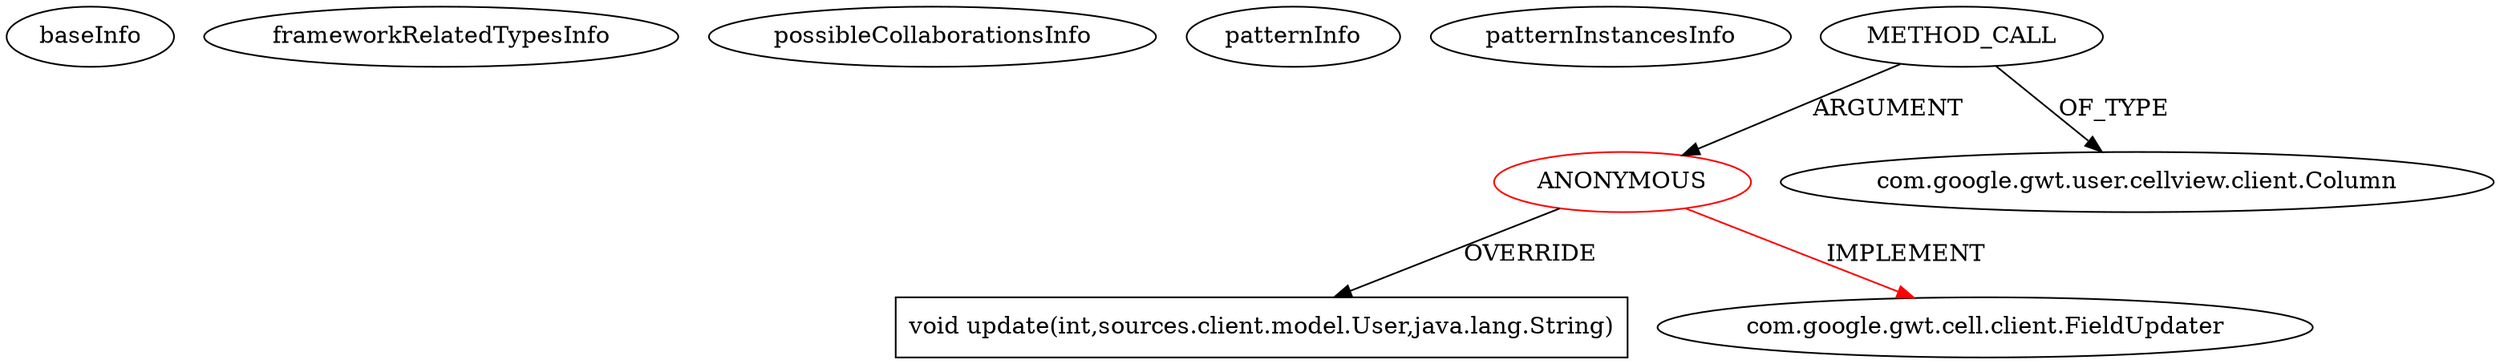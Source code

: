 digraph {
baseInfo[graphId=1949,category="pattern",isAnonymous=true,possibleRelation=false]
frameworkRelatedTypesInfo[0="com.google.gwt.cell.client.FieldUpdater"]
possibleCollaborationsInfo[]
patternInfo[frequency=2.0,patternRootClient=0]
patternInstancesInfo[0="MainMain-ChatCafeine~/MainMain-ChatCafeine/ChatCafeine-master/ChatCafeine/src/sources/client/vue/administration/AdminPanel.java~void execute(sources.client.model.User)~223",1="MainMain-ChatCafeine~/MainMain-ChatCafeine/ChatCafeine-master/ChatCafeine/src/sources/client/vue/administration/AdminPanel.java~com.google.gwt.user.client.ui.Widget creerListeUserPanel()~221"]
4[label="void update(int,sources.client.model.User,java.lang.String)",vertexType="OVERRIDING_METHOD_DECLARATION",isFrameworkType=false,shape=box]
0[label="ANONYMOUS",vertexType="ROOT_ANONYMOUS_DECLARATION",isFrameworkType=false,color=red]
2[label="METHOD_CALL",vertexType="OUTSIDE_CALL",isFrameworkType=false]
1[label="com.google.gwt.cell.client.FieldUpdater",vertexType="FRAMEWORK_INTERFACE_TYPE",isFrameworkType=false]
3[label="com.google.gwt.user.cellview.client.Column",vertexType="FRAMEWORK_CLASS_TYPE",isFrameworkType=false]
0->4[label="OVERRIDE"]
2->0[label="ARGUMENT"]
0->1[label="IMPLEMENT",color=red]
2->3[label="OF_TYPE"]
}
